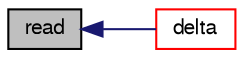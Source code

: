 digraph "read"
{
  bgcolor="transparent";
  edge [fontname="FreeSans",fontsize="10",labelfontname="FreeSans",labelfontsize="10"];
  node [fontname="FreeSans",fontsize="10",shape=record];
  rankdir="LR";
  Node1117 [label="read",height=0.2,width=0.4,color="black", fillcolor="grey75", style="filled", fontcolor="black"];
  Node1117 -> Node1118 [dir="back",color="midnightblue",fontsize="10",style="solid",fontname="FreeSans"];
  Node1118 [label="delta",height=0.2,width=0.4,color="red",URL="$a30914.html#a5673fef691ba7a897c8043a8fc9a4ce0",tooltip="Access function to filter width. "];
}
